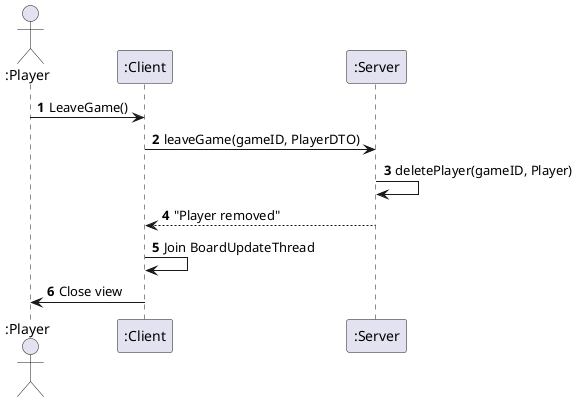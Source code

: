 @startuml
'https://plantuml.com/sequence-diagram
Actor ":Player" as Player
Participant ":Client" as Client
Participant ":Server" as Server

autonumber
Player -> Client : LeaveGame()
Client -> Server : leaveGame(gameID, PlayerDTO)
Server -> Server : deletePlayer(gameID, Player)
Server --> Client : "Player removed"
Client -> Client : Join BoardUpdateThread
Client -> Player : Close view



@enduml